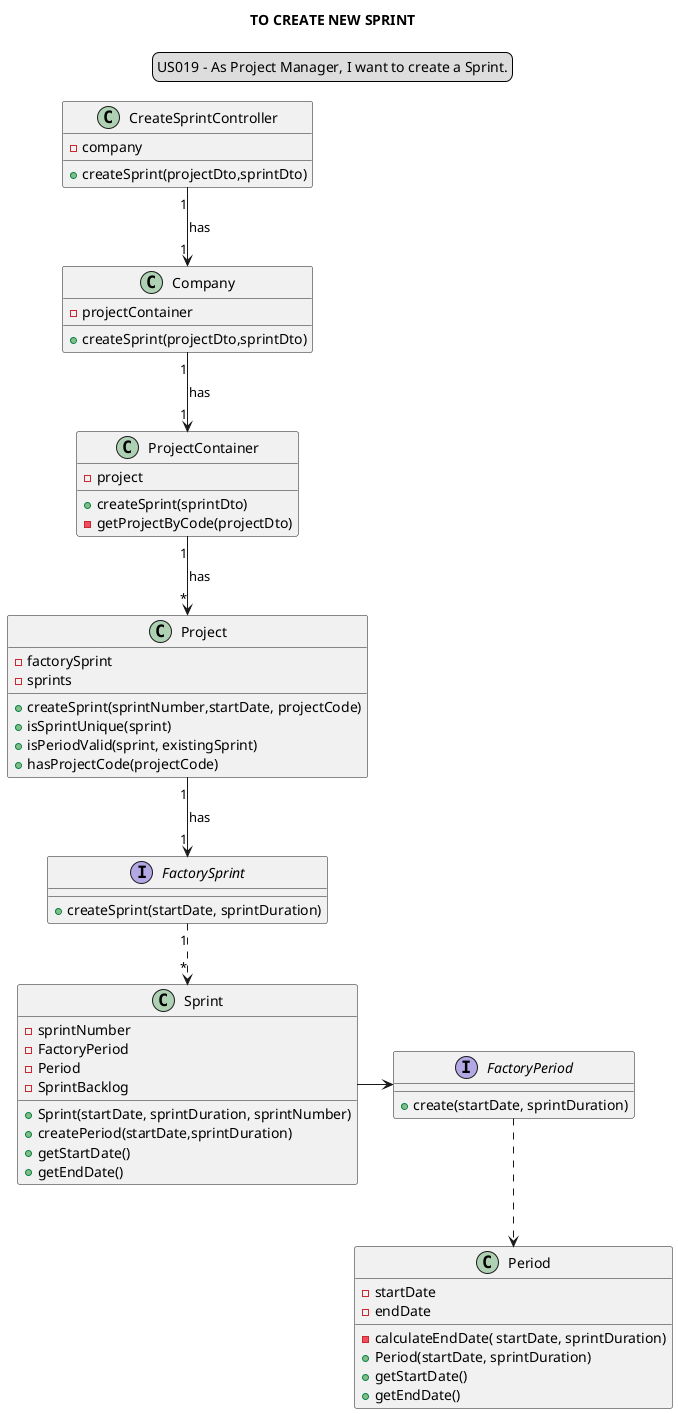 @startuml
'https://plantuml.com/class-diagram
skinparam sequenceMessageAlign center
title TO CREATE NEW SPRINT
legend top
US019 - As Project Manager, I want to create a Sprint.
end legend

class CreateSprintController {
- company
+ createSprint(projectDto,sprintDto)
}
CreateSprintController "1"-->"1" Company: has

class Company {
-projectContainer
+createSprint(projectDto,sprintDto)
}
Company "1"-->"1" ProjectContainer : has

class ProjectContainer {
-project
+createSprint(sprintDto)
-getProjectByCode(projectDto)
}
ProjectContainer "1"-->"*" Project: has

class Project {
-factorySprint
-sprints
+createSprint(sprintNumber,startDate, projectCode)
+isSprintUnique(sprint)
+isPeriodValid(sprint, existingSprint)
+hasProjectCode(projectCode)
}
Project "1"-->"1" FactorySprint: has

interface FactorySprint {
+createSprint(startDate, sprintDuration)
}

class Sprint {
-sprintNumber
-FactoryPeriod
-Period
-SprintBacklog
+Sprint(startDate, sprintDuration, sprintNumber)
+createPeriod(startDate,sprintDuration)
+getStartDate()
+getEndDate()
}

Sprint -> FactoryPeriod
FactorySprint "1"..> "*"Sprint

interface FactoryPeriod {
+create(startDate, sprintDuration)
}

FactoryPeriod ..> Period

class Period {
-startDate
-endDate
-calculateEndDate( startDate, sprintDuration)
+Period(startDate, sprintDuration)
+getStartDate()
+getEndDate()
}
@enduml